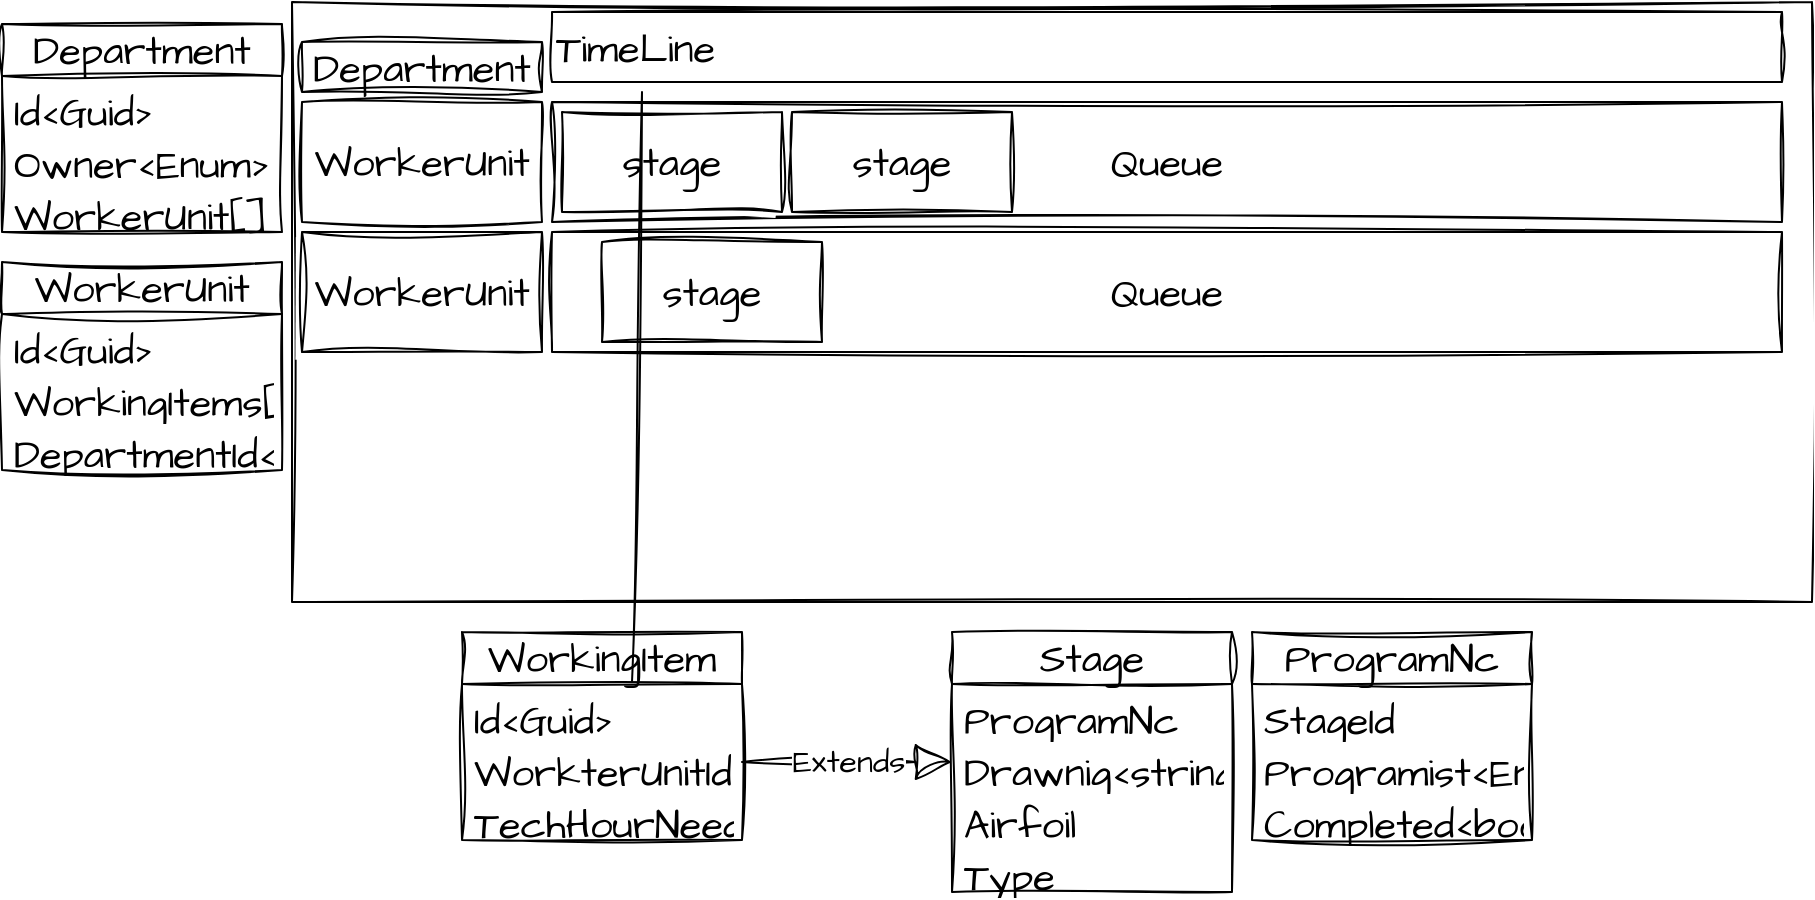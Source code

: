<mxfile version="21.2.9" type="github">
  <diagram name="Strona-1" id="OWMBw4wb3Hr8sFXWTY9A">
    <mxGraphModel dx="1755" dy="673" grid="1" gridSize="5" guides="1" tooltips="1" connect="1" arrows="1" fold="1" page="1" pageScale="1" pageWidth="827" pageHeight="1169" background="none" math="0" shadow="0">
      <root>
        <mxCell id="0" />
        <mxCell id="1" parent="0" />
        <mxCell id="vxJGssUZXVlPJJ3_q2z0-1" value="" style="rounded=0;whiteSpace=wrap;html=1;sketch=1;hachureGap=4;jiggle=2;curveFitting=1;fontFamily=Architects Daughter;fontSource=https%3A%2F%2Ffonts.googleapis.com%2Fcss%3Ffamily%3DArchitects%2BDaughter;fontSize=20;" parent="1" vertex="1">
          <mxGeometry x="40" y="45" width="760" height="300" as="geometry" />
        </mxCell>
        <mxCell id="vxJGssUZXVlPJJ3_q2z0-2" value="&lt;div align=&quot;left&quot;&gt;TimeLine&lt;/div&gt;" style="rounded=0;whiteSpace=wrap;html=1;sketch=1;hachureGap=4;jiggle=2;curveFitting=1;fontFamily=Architects Daughter;fontSource=https%3A%2F%2Ffonts.googleapis.com%2Fcss%3Ffamily%3DArchitects%2BDaughter;fontSize=20;align=left;" parent="1" vertex="1">
          <mxGeometry x="170" y="50" width="615" height="35" as="geometry" />
        </mxCell>
        <mxCell id="vxJGssUZXVlPJJ3_q2z0-7" value="&lt;div&gt;WorkerUnit&lt;/div&gt;" style="rounded=0;whiteSpace=wrap;html=1;sketch=1;hachureGap=4;jiggle=2;curveFitting=1;fontFamily=Architects Daughter;fontSource=https%3A%2F%2Ffonts.googleapis.com%2Fcss%3Ffamily%3DArchitects%2BDaughter;fontSize=20;" parent="1" vertex="1">
          <mxGeometry x="45" y="95" width="120" height="60" as="geometry" />
        </mxCell>
        <mxCell id="vxJGssUZXVlPJJ3_q2z0-8" value="&lt;div&gt;Queue&lt;/div&gt;" style="rounded=0;whiteSpace=wrap;html=1;sketch=1;hachureGap=4;jiggle=2;curveFitting=1;fontFamily=Architects Daughter;fontSource=https%3A%2F%2Ffonts.googleapis.com%2Fcss%3Ffamily%3DArchitects%2BDaughter;fontSize=20;" parent="1" vertex="1">
          <mxGeometry x="170" y="95" width="615" height="60" as="geometry" />
        </mxCell>
        <mxCell id="vxJGssUZXVlPJJ3_q2z0-9" value="&lt;div&gt;WorkerUnit&lt;/div&gt;" style="rounded=0;whiteSpace=wrap;html=1;sketch=1;hachureGap=4;jiggle=2;curveFitting=1;fontFamily=Architects Daughter;fontSource=https%3A%2F%2Ffonts.googleapis.com%2Fcss%3Ffamily%3DArchitects%2BDaughter;fontSize=20;" parent="1" vertex="1">
          <mxGeometry x="45" y="160" width="120" height="60" as="geometry" />
        </mxCell>
        <mxCell id="vxJGssUZXVlPJJ3_q2z0-10" value="&lt;div&gt;Queue&lt;/div&gt;" style="rounded=0;whiteSpace=wrap;html=1;sketch=1;hachureGap=4;jiggle=2;curveFitting=1;fontFamily=Architects Daughter;fontSource=https%3A%2F%2Ffonts.googleapis.com%2Fcss%3Ffamily%3DArchitects%2BDaughter;fontSize=20;" parent="1" vertex="1">
          <mxGeometry x="170" y="160" width="615" height="60" as="geometry" />
        </mxCell>
        <mxCell id="vxJGssUZXVlPJJ3_q2z0-16" value="stage" style="rounded=0;whiteSpace=wrap;html=1;sketch=1;hachureGap=4;jiggle=2;curveFitting=1;fontFamily=Architects Daughter;fontSource=https%3A%2F%2Ffonts.googleapis.com%2Fcss%3Ffamily%3DArchitects%2BDaughter;fontSize=20;" parent="1" vertex="1">
          <mxGeometry x="175" y="100" width="110" height="50" as="geometry" />
        </mxCell>
        <mxCell id="vxJGssUZXVlPJJ3_q2z0-17" value="stage" style="rounded=0;whiteSpace=wrap;html=1;sketch=1;hachureGap=4;jiggle=2;curveFitting=1;fontFamily=Architects Daughter;fontSource=https%3A%2F%2Ffonts.googleapis.com%2Fcss%3Ffamily%3DArchitects%2BDaughter;fontSize=20;" parent="1" vertex="1">
          <mxGeometry x="290" y="100" width="110" height="50" as="geometry" />
        </mxCell>
        <mxCell id="vxJGssUZXVlPJJ3_q2z0-18" value="stage" style="rounded=0;whiteSpace=wrap;html=1;sketch=1;hachureGap=4;jiggle=2;curveFitting=1;fontFamily=Architects Daughter;fontSource=https%3A%2F%2Ffonts.googleapis.com%2Fcss%3Ffamily%3DArchitects%2BDaughter;fontSize=20;" parent="1" vertex="1">
          <mxGeometry x="195" y="165" width="110" height="50" as="geometry" />
        </mxCell>
        <mxCell id="vxJGssUZXVlPJJ3_q2z0-19" value="" style="endArrow=none;html=1;rounded=0;sketch=1;hachureGap=4;jiggle=2;curveFitting=1;fontFamily=Architects Daughter;fontSource=https%3A%2F%2Ffonts.googleapis.com%2Fcss%3Ffamily%3DArchitects%2BDaughter;fontSize=16;" parent="1" edge="1">
          <mxGeometry width="50" height="50" relative="1" as="geometry">
            <mxPoint x="210" y="385" as="sourcePoint" />
            <mxPoint x="215" y="90" as="targetPoint" />
          </mxGeometry>
        </mxCell>
        <mxCell id="vxJGssUZXVlPJJ3_q2z0-23" value="&lt;div&gt;ProgramNc&lt;/div&gt;" style="swimlane;fontStyle=0;childLayout=stackLayout;horizontal=1;startSize=26;fillColor=none;horizontalStack=0;resizeParent=1;resizeParentMax=0;resizeLast=0;collapsible=1;marginBottom=0;whiteSpace=wrap;html=1;sketch=1;hachureGap=4;jiggle=2;curveFitting=1;fontFamily=Architects Daughter;fontSource=https%3A%2F%2Ffonts.googleapis.com%2Fcss%3Ffamily%3DArchitects%2BDaughter;fontSize=20;" parent="1" vertex="1">
          <mxGeometry x="520" y="360" width="140" height="104" as="geometry" />
        </mxCell>
        <mxCell id="vxJGssUZXVlPJJ3_q2z0-27" value="&lt;div&gt;StageId&lt;/div&gt;" style="text;strokeColor=none;fillColor=none;align=left;verticalAlign=top;spacingLeft=4;spacingRight=4;overflow=hidden;rotatable=0;points=[[0,0.5],[1,0.5]];portConstraint=eastwest;whiteSpace=wrap;html=1;fontSize=20;fontFamily=Architects Daughter;" parent="vxJGssUZXVlPJJ3_q2z0-23" vertex="1">
          <mxGeometry y="26" width="140" height="26" as="geometry" />
        </mxCell>
        <mxCell id="vxJGssUZXVlPJJ3_q2z0-24" value="Programist&amp;lt;Enum?&amp;gt;" style="text;strokeColor=none;fillColor=none;align=left;verticalAlign=top;spacingLeft=4;spacingRight=4;overflow=hidden;rotatable=0;points=[[0,0.5],[1,0.5]];portConstraint=eastwest;whiteSpace=wrap;html=1;fontSize=20;fontFamily=Architects Daughter;" parent="vxJGssUZXVlPJJ3_q2z0-23" vertex="1">
          <mxGeometry y="52" width="140" height="26" as="geometry" />
        </mxCell>
        <mxCell id="vxJGssUZXVlPJJ3_q2z0-38" value="&lt;div&gt;Completed&amp;lt;bool&amp;gt;&lt;/div&gt;" style="text;strokeColor=none;fillColor=none;align=left;verticalAlign=top;spacingLeft=4;spacingRight=4;overflow=hidden;rotatable=0;points=[[0,0.5],[1,0.5]];portConstraint=eastwest;whiteSpace=wrap;html=1;fontSize=20;fontFamily=Architects Daughter;" parent="vxJGssUZXVlPJJ3_q2z0-23" vertex="1">
          <mxGeometry y="78" width="140" height="26" as="geometry" />
        </mxCell>
        <mxCell id="vxJGssUZXVlPJJ3_q2z0-28" value="&lt;div&gt;Stage&lt;/div&gt;" style="swimlane;fontStyle=0;childLayout=stackLayout;horizontal=1;startSize=26;fillColor=none;horizontalStack=0;resizeParent=1;resizeParentMax=0;resizeLast=0;collapsible=1;marginBottom=0;whiteSpace=wrap;html=1;sketch=1;hachureGap=4;jiggle=2;curveFitting=1;fontFamily=Architects Daughter;fontSource=https%3A%2F%2Ffonts.googleapis.com%2Fcss%3Ffamily%3DArchitects%2BDaughter;fontSize=20;" parent="1" vertex="1">
          <mxGeometry x="370" y="360" width="140" height="130" as="geometry" />
        </mxCell>
        <mxCell id="vxJGssUZXVlPJJ3_q2z0-31" value="ProgramNc" style="text;strokeColor=none;fillColor=none;align=left;verticalAlign=top;spacingLeft=4;spacingRight=4;overflow=hidden;rotatable=0;points=[[0,0.5],[1,0.5]];portConstraint=eastwest;whiteSpace=wrap;html=1;fontSize=20;fontFamily=Architects Daughter;" parent="vxJGssUZXVlPJJ3_q2z0-28" vertex="1">
          <mxGeometry y="26" width="140" height="26" as="geometry" />
        </mxCell>
        <mxCell id="vxJGssUZXVlPJJ3_q2z0-32" value="&lt;div&gt;Drawnig&amp;lt;string&amp;gt;&lt;/div&gt;" style="text;strokeColor=none;fillColor=none;align=left;verticalAlign=top;spacingLeft=4;spacingRight=4;overflow=hidden;rotatable=0;points=[[0,0.5],[1,0.5]];portConstraint=eastwest;whiteSpace=wrap;html=1;fontSize=20;fontFamily=Architects Daughter;" parent="vxJGssUZXVlPJJ3_q2z0-28" vertex="1">
          <mxGeometry y="52" width="140" height="26" as="geometry" />
        </mxCell>
        <mxCell id="w4CpG6o_fGsfCungtEiu-2" value="Airfoil" style="text;strokeColor=none;fillColor=none;align=left;verticalAlign=top;spacingLeft=4;spacingRight=4;overflow=hidden;rotatable=0;points=[[0,0.5],[1,0.5]];portConstraint=eastwest;whiteSpace=wrap;html=1;fontSize=20;fontFamily=Architects Daughter;" vertex="1" parent="vxJGssUZXVlPJJ3_q2z0-28">
          <mxGeometry y="78" width="140" height="26" as="geometry" />
        </mxCell>
        <mxCell id="vxJGssUZXVlPJJ3_q2z0-34" value="&lt;div&gt;Type&lt;/div&gt;" style="text;strokeColor=none;fillColor=none;align=left;verticalAlign=top;spacingLeft=4;spacingRight=4;overflow=hidden;rotatable=0;points=[[0,0.5],[1,0.5]];portConstraint=eastwest;whiteSpace=wrap;html=1;fontSize=20;fontFamily=Architects Daughter;" parent="vxJGssUZXVlPJJ3_q2z0-28" vertex="1">
          <mxGeometry y="104" width="140" height="26" as="geometry" />
        </mxCell>
        <mxCell id="vxJGssUZXVlPJJ3_q2z0-35" value="WorkerUnit" style="swimlane;fontStyle=0;childLayout=stackLayout;horizontal=1;startSize=26;fillColor=none;horizontalStack=0;resizeParent=1;resizeParentMax=0;resizeLast=0;collapsible=1;marginBottom=0;whiteSpace=wrap;html=1;sketch=1;hachureGap=4;jiggle=2;curveFitting=1;fontFamily=Architects Daughter;fontSource=https%3A%2F%2Ffonts.googleapis.com%2Fcss%3Ffamily%3DArchitects%2BDaughter;fontSize=20;" parent="1" vertex="1">
          <mxGeometry x="-105" y="175" width="140" height="104" as="geometry" />
        </mxCell>
        <mxCell id="vxJGssUZXVlPJJ3_q2z0-36" value="&lt;div&gt;Id&amp;lt;Guid&amp;gt;&lt;/div&gt;" style="text;strokeColor=none;fillColor=none;align=left;verticalAlign=top;spacingLeft=4;spacingRight=4;overflow=hidden;rotatable=0;points=[[0,0.5],[1,0.5]];portConstraint=eastwest;whiteSpace=wrap;html=1;fontSize=20;fontFamily=Architects Daughter;" parent="vxJGssUZXVlPJJ3_q2z0-35" vertex="1">
          <mxGeometry y="26" width="140" height="26" as="geometry" />
        </mxCell>
        <mxCell id="vxJGssUZXVlPJJ3_q2z0-37" value="WorkingItems[]" style="text;strokeColor=none;fillColor=none;align=left;verticalAlign=top;spacingLeft=4;spacingRight=4;overflow=hidden;rotatable=0;points=[[0,0.5],[1,0.5]];portConstraint=eastwest;whiteSpace=wrap;html=1;fontSize=20;fontFamily=Architects Daughter;" parent="vxJGssUZXVlPJJ3_q2z0-35" vertex="1">
          <mxGeometry y="52" width="140" height="26" as="geometry" />
        </mxCell>
        <mxCell id="vxJGssUZXVlPJJ3_q2z0-39" value="&lt;div&gt;DepartmentId&amp;lt;Guid&amp;gt;&lt;/div&gt;" style="text;strokeColor=none;fillColor=none;align=left;verticalAlign=top;spacingLeft=4;spacingRight=4;overflow=hidden;rotatable=0;points=[[0,0.5],[1,0.5]];portConstraint=eastwest;whiteSpace=wrap;html=1;fontSize=20;fontFamily=Architects Daughter;" parent="vxJGssUZXVlPJJ3_q2z0-35" vertex="1">
          <mxGeometry y="78" width="140" height="26" as="geometry" />
        </mxCell>
        <mxCell id="vxJGssUZXVlPJJ3_q2z0-40" value="Department" style="rounded=0;whiteSpace=wrap;html=1;sketch=1;hachureGap=4;jiggle=2;curveFitting=1;fontFamily=Architects Daughter;fontSource=https%3A%2F%2Ffonts.googleapis.com%2Fcss%3Ffamily%3DArchitects%2BDaughter;fontSize=20;" parent="1" vertex="1">
          <mxGeometry x="45" y="65" width="120" height="25" as="geometry" />
        </mxCell>
        <mxCell id="vxJGssUZXVlPJJ3_q2z0-41" value="Department" style="swimlane;fontStyle=0;childLayout=stackLayout;horizontal=1;startSize=26;fillColor=none;horizontalStack=0;resizeParent=1;resizeParentMax=0;resizeLast=0;collapsible=1;marginBottom=0;whiteSpace=wrap;html=1;sketch=1;hachureGap=4;jiggle=2;curveFitting=1;fontFamily=Architects Daughter;fontSource=https%3A%2F%2Ffonts.googleapis.com%2Fcss%3Ffamily%3DArchitects%2BDaughter;fontSize=20;" parent="1" vertex="1">
          <mxGeometry x="-105" y="56" width="140" height="104" as="geometry" />
        </mxCell>
        <mxCell id="vxJGssUZXVlPJJ3_q2z0-42" value="&lt;div&gt;Id&amp;lt;Guid&amp;gt;&lt;/div&gt;" style="text;strokeColor=none;fillColor=none;align=left;verticalAlign=top;spacingLeft=4;spacingRight=4;overflow=hidden;rotatable=0;points=[[0,0.5],[1,0.5]];portConstraint=eastwest;whiteSpace=wrap;html=1;fontSize=20;fontFamily=Architects Daughter;" parent="vxJGssUZXVlPJJ3_q2z0-41" vertex="1">
          <mxGeometry y="26" width="140" height="26" as="geometry" />
        </mxCell>
        <mxCell id="vxJGssUZXVlPJJ3_q2z0-43" value="Owner&amp;lt;Enum&amp;gt;" style="text;strokeColor=none;fillColor=none;align=left;verticalAlign=top;spacingLeft=4;spacingRight=4;overflow=hidden;rotatable=0;points=[[0,0.5],[1,0.5]];portConstraint=eastwest;whiteSpace=wrap;html=1;fontSize=20;fontFamily=Architects Daughter;" parent="vxJGssUZXVlPJJ3_q2z0-41" vertex="1">
          <mxGeometry y="52" width="140" height="26" as="geometry" />
        </mxCell>
        <mxCell id="vxJGssUZXVlPJJ3_q2z0-44" value="WorkerUnit[]" style="text;strokeColor=none;fillColor=none;align=left;verticalAlign=top;spacingLeft=4;spacingRight=4;overflow=hidden;rotatable=0;points=[[0,0.5],[1,0.5]];portConstraint=eastwest;whiteSpace=wrap;html=1;fontSize=20;fontFamily=Architects Daughter;" parent="vxJGssUZXVlPJJ3_q2z0-41" vertex="1">
          <mxGeometry y="78" width="140" height="26" as="geometry" />
        </mxCell>
        <mxCell id="w4CpG6o_fGsfCungtEiu-3" value="WorkingItem" style="swimlane;fontStyle=0;childLayout=stackLayout;horizontal=1;startSize=26;fillColor=none;horizontalStack=0;resizeParent=1;resizeParentMax=0;resizeLast=0;collapsible=1;marginBottom=0;whiteSpace=wrap;html=1;sketch=1;hachureGap=4;jiggle=2;curveFitting=1;fontFamily=Architects Daughter;fontSource=https%3A%2F%2Ffonts.googleapis.com%2Fcss%3Ffamily%3DArchitects%2BDaughter;fontSize=20;" vertex="1" parent="1">
          <mxGeometry x="125" y="360" width="140" height="104" as="geometry" />
        </mxCell>
        <mxCell id="w4CpG6o_fGsfCungtEiu-4" value="&lt;div&gt;Id&amp;lt;Guid&amp;gt;&lt;/div&gt;" style="text;strokeColor=none;fillColor=none;align=left;verticalAlign=top;spacingLeft=4;spacingRight=4;overflow=hidden;rotatable=0;points=[[0,0.5],[1,0.5]];portConstraint=eastwest;whiteSpace=wrap;html=1;fontSize=20;fontFamily=Architects Daughter;" vertex="1" parent="w4CpG6o_fGsfCungtEiu-3">
          <mxGeometry y="26" width="140" height="26" as="geometry" />
        </mxCell>
        <mxCell id="vxJGssUZXVlPJJ3_q2z0-30" value="WorkterUnitId" style="text;strokeColor=none;fillColor=none;align=left;verticalAlign=top;spacingLeft=4;spacingRight=4;overflow=hidden;rotatable=0;points=[[0,0.5],[1,0.5]];portConstraint=eastwest;whiteSpace=wrap;html=1;fontSize=20;fontFamily=Architects Daughter;" parent="w4CpG6o_fGsfCungtEiu-3" vertex="1">
          <mxGeometry y="52" width="140" height="26" as="geometry" />
        </mxCell>
        <mxCell id="vxJGssUZXVlPJJ3_q2z0-33" value="&lt;div&gt;TechHourNeeded&amp;lt;Decimal&amp;gt;&lt;/div&gt;" style="text;strokeColor=none;fillColor=none;align=left;verticalAlign=top;spacingLeft=4;spacingRight=4;overflow=hidden;rotatable=0;points=[[0,0.5],[1,0.5]];portConstraint=eastwest;whiteSpace=wrap;html=1;fontSize=20;fontFamily=Architects Daughter;" parent="w4CpG6o_fGsfCungtEiu-3" vertex="1">
          <mxGeometry y="78" width="140" height="26" as="geometry" />
        </mxCell>
        <mxCell id="w4CpG6o_fGsfCungtEiu-18" value="Extends" style="endArrow=block;endSize=16;endFill=0;html=1;rounded=0;sketch=1;hachureGap=4;jiggle=2;curveFitting=1;fontFamily=Architects Daughter;fontSource=https%3A%2F%2Ffonts.googleapis.com%2Fcss%3Ffamily%3DArchitects%2BDaughter;fontSize=16;exitX=1;exitY=0.5;exitDx=0;exitDy=0;entryX=0;entryY=0.5;entryDx=0;entryDy=0;" edge="1" parent="1" source="vxJGssUZXVlPJJ3_q2z0-30" target="vxJGssUZXVlPJJ3_q2z0-28">
          <mxGeometry width="160" relative="1" as="geometry">
            <mxPoint x="334" y="595" as="sourcePoint" />
            <mxPoint x="494" y="595" as="targetPoint" />
          </mxGeometry>
        </mxCell>
      </root>
    </mxGraphModel>
  </diagram>
</mxfile>

